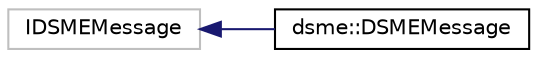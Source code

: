 digraph "Graphical Class Hierarchy"
{
 // LATEX_PDF_SIZE
  edge [fontname="Helvetica",fontsize="10",labelfontname="Helvetica",labelfontsize="10"];
  node [fontname="Helvetica",fontsize="10",shape=record];
  rankdir="LR";
  Node573 [label="IDSMEMessage",height=0.2,width=0.4,color="grey75", fillcolor="white", style="filled",tooltip=" "];
  Node573 -> Node0 [dir="back",color="midnightblue",fontsize="10",style="solid",fontname="Helvetica"];
  Node0 [label="dsme::DSMEMessage",height=0.2,width=0.4,color="black", fillcolor="white", style="filled",URL="$classdsme_1_1DSMEMessage.html",tooltip="DSME Message interface implementation for GNRC."];
}
